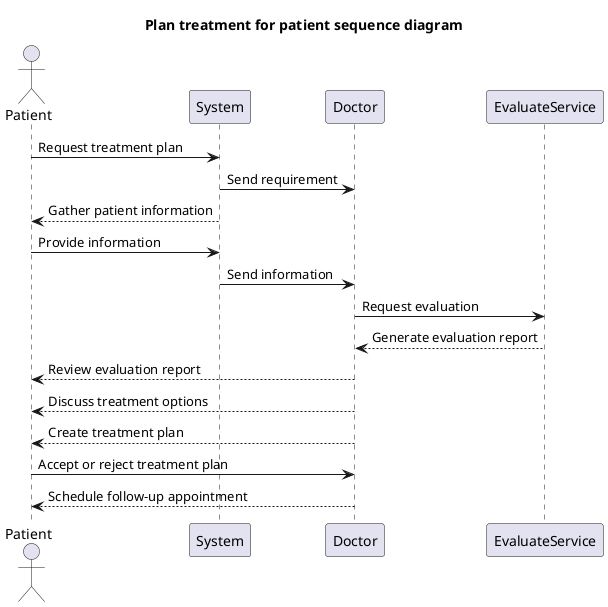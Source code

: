 @startuml
title Plan treatment for patient sequence diagram

actor Patient
participant System
participant Doctor
participant EvaluateService

Patient -> System : Request treatment plan
System -> Doctor : Send requirement

System --> Patient : Gather patient information
Patient -> System : Provide information
System -> Doctor : Send information

Doctor -> EvaluateService : Request evaluation
EvaluateService --> Doctor : Generate evaluation report
Doctor --> Patient : Review evaluation report
Doctor --> Patient : Discuss treatment options
Doctor --> Patient : Create treatment plan
Patient -> Doctor : Accept or reject treatment plan
Doctor --> Patient : Schedule follow-up appointment

@enduml
